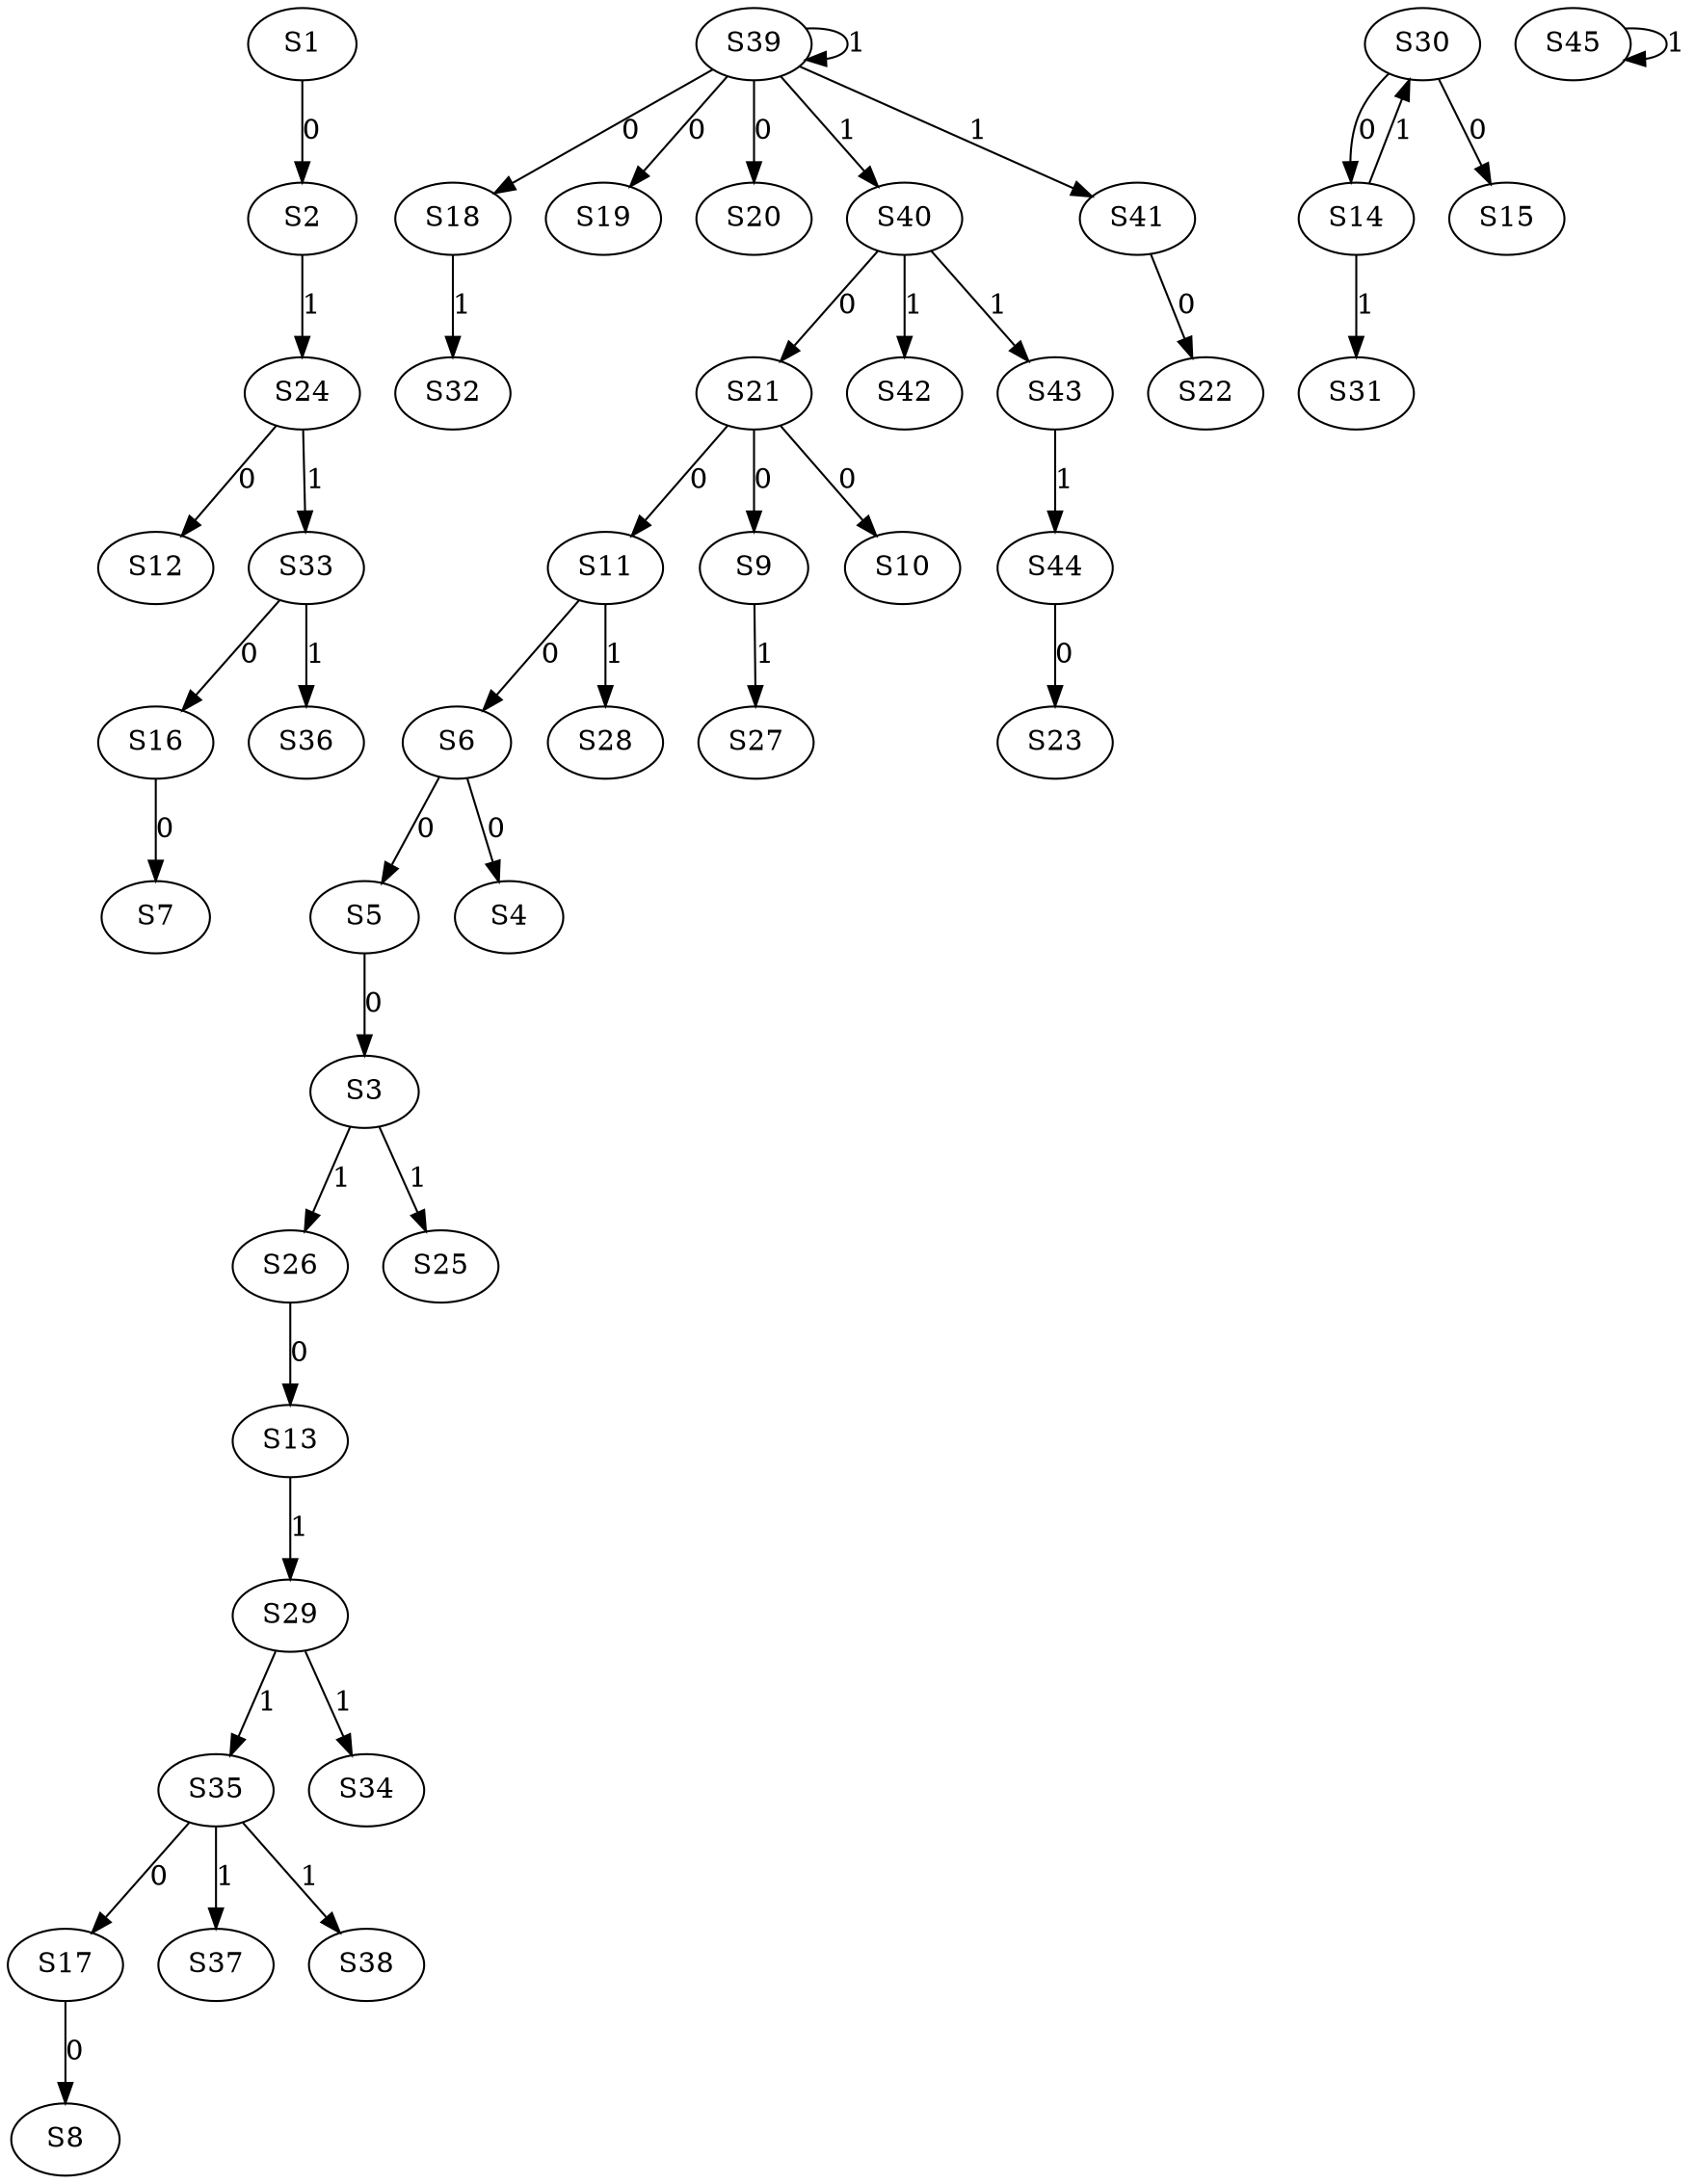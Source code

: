 strict digraph {
	S1 -> S2 [ label = 0 ];
	S5 -> S3 [ label = 0 ];
	S6 -> S4 [ label = 0 ];
	S6 -> S5 [ label = 0 ];
	S11 -> S6 [ label = 0 ];
	S16 -> S7 [ label = 0 ];
	S17 -> S8 [ label = 0 ];
	S21 -> S9 [ label = 0 ];
	S21 -> S10 [ label = 0 ];
	S21 -> S11 [ label = 0 ];
	S24 -> S12 [ label = 0 ];
	S26 -> S13 [ label = 0 ];
	S30 -> S14 [ label = 0 ];
	S30 -> S15 [ label = 0 ];
	S33 -> S16 [ label = 0 ];
	S35 -> S17 [ label = 0 ];
	S39 -> S18 [ label = 0 ];
	S39 -> S19 [ label = 0 ];
	S39 -> S20 [ label = 0 ];
	S40 -> S21 [ label = 0 ];
	S41 -> S22 [ label = 0 ];
	S44 -> S23 [ label = 0 ];
	S2 -> S24 [ label = 1 ];
	S3 -> S25 [ label = 1 ];
	S3 -> S26 [ label = 1 ];
	S9 -> S27 [ label = 1 ];
	S11 -> S28 [ label = 1 ];
	S13 -> S29 [ label = 1 ];
	S14 -> S30 [ label = 1 ];
	S14 -> S31 [ label = 1 ];
	S18 -> S32 [ label = 1 ];
	S24 -> S33 [ label = 1 ];
	S29 -> S34 [ label = 1 ];
	S29 -> S35 [ label = 1 ];
	S33 -> S36 [ label = 1 ];
	S35 -> S37 [ label = 1 ];
	S35 -> S38 [ label = 1 ];
	S39 -> S39 [ label = 1 ];
	S39 -> S40 [ label = 1 ];
	S39 -> S41 [ label = 1 ];
	S40 -> S42 [ label = 1 ];
	S40 -> S43 [ label = 1 ];
	S43 -> S44 [ label = 1 ];
	S45 -> S45 [ label = 1 ];
}